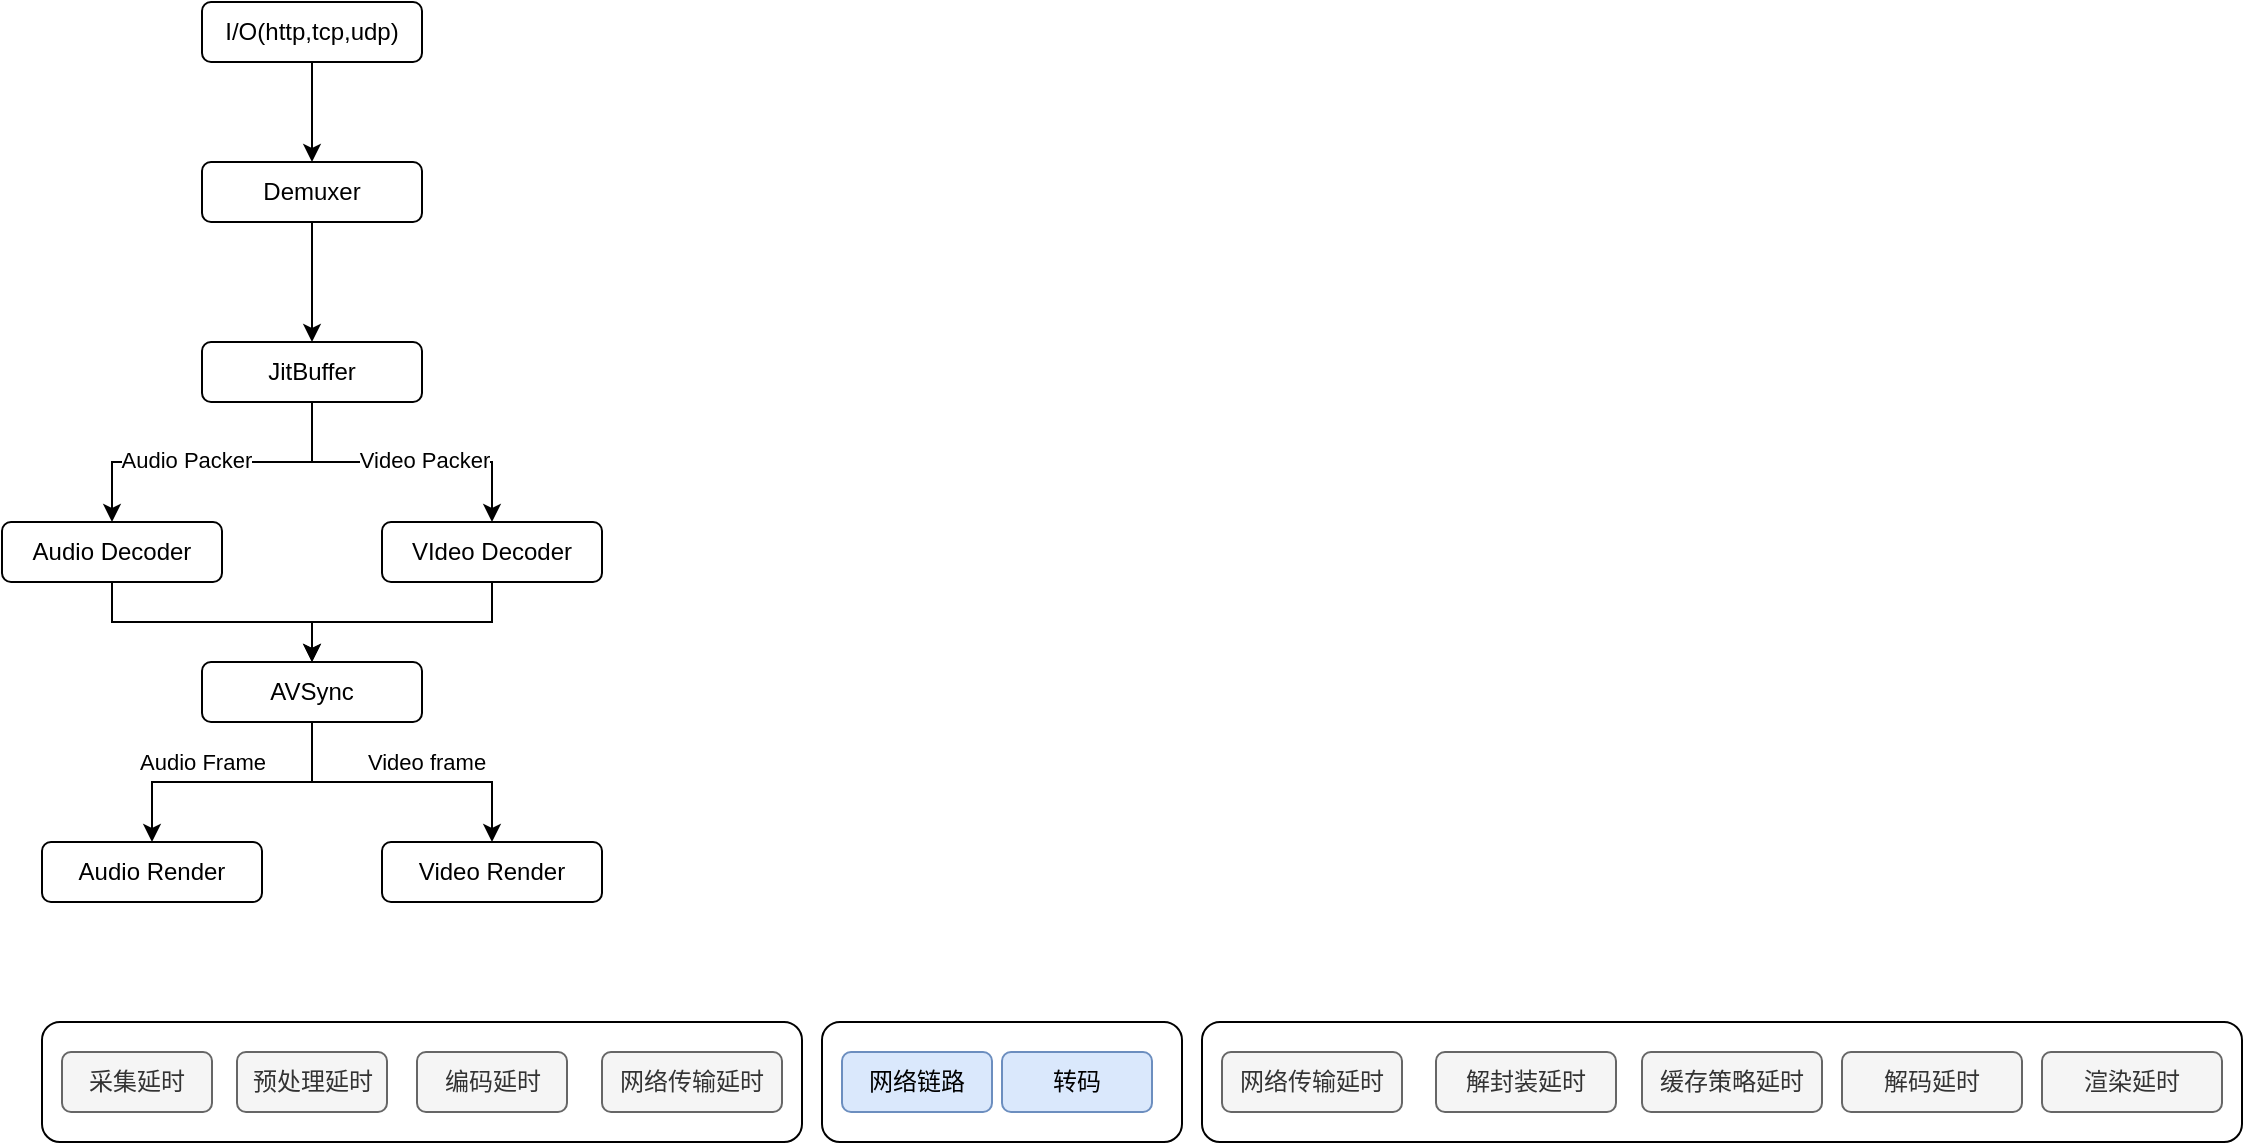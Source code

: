 <mxfile version="13.6.10" type="github">
  <diagram id="BchzcYx-EXeJBUkfAko1" name="Page-1">
    <mxGraphModel dx="782" dy="388" grid="1" gridSize="10" guides="1" tooltips="1" connect="1" arrows="1" fold="1" page="1" pageScale="1" pageWidth="827" pageHeight="1169" math="0" shadow="0">
      <root>
        <mxCell id="0" />
        <mxCell id="1" parent="0" />
        <mxCell id="znY3GRUaQ7Pz4pG9kvOZ-37" value="" style="rounded=1;whiteSpace=wrap;html=1;" vertex="1" parent="1">
          <mxGeometry x="430" y="540" width="180" height="60" as="geometry" />
        </mxCell>
        <mxCell id="znY3GRUaQ7Pz4pG9kvOZ-36" value="" style="rounded=1;whiteSpace=wrap;html=1;" vertex="1" parent="1">
          <mxGeometry x="620" y="540" width="520" height="60" as="geometry" />
        </mxCell>
        <mxCell id="znY3GRUaQ7Pz4pG9kvOZ-35" value="" style="rounded=1;whiteSpace=wrap;html=1;" vertex="1" parent="1">
          <mxGeometry x="40" y="540" width="380" height="60" as="geometry" />
        </mxCell>
        <mxCell id="znY3GRUaQ7Pz4pG9kvOZ-3" value="" style="edgeStyle=orthogonalEdgeStyle;rounded=0;orthogonalLoop=1;jettySize=auto;html=1;" edge="1" parent="1" source="znY3GRUaQ7Pz4pG9kvOZ-1" target="znY3GRUaQ7Pz4pG9kvOZ-2">
          <mxGeometry relative="1" as="geometry" />
        </mxCell>
        <mxCell id="znY3GRUaQ7Pz4pG9kvOZ-1" value="I/O(http,tcp,udp)" style="rounded=1;whiteSpace=wrap;html=1;" vertex="1" parent="1">
          <mxGeometry x="120" y="30" width="110" height="30" as="geometry" />
        </mxCell>
        <mxCell id="znY3GRUaQ7Pz4pG9kvOZ-10" value="" style="edgeStyle=orthogonalEdgeStyle;rounded=0;orthogonalLoop=1;jettySize=auto;html=1;" edge="1" parent="1" source="znY3GRUaQ7Pz4pG9kvOZ-2" target="znY3GRUaQ7Pz4pG9kvOZ-4">
          <mxGeometry relative="1" as="geometry" />
        </mxCell>
        <mxCell id="znY3GRUaQ7Pz4pG9kvOZ-2" value="Demuxer" style="rounded=1;whiteSpace=wrap;html=1;" vertex="1" parent="1">
          <mxGeometry x="120" y="110" width="110" height="30" as="geometry" />
        </mxCell>
        <mxCell id="znY3GRUaQ7Pz4pG9kvOZ-11" style="edgeStyle=orthogonalEdgeStyle;rounded=0;orthogonalLoop=1;jettySize=auto;html=1;exitX=0.5;exitY=1;exitDx=0;exitDy=0;entryX=0.5;entryY=0;entryDx=0;entryDy=0;" edge="1" parent="1" source="znY3GRUaQ7Pz4pG9kvOZ-4" target="znY3GRUaQ7Pz4pG9kvOZ-5">
          <mxGeometry relative="1" as="geometry" />
        </mxCell>
        <mxCell id="znY3GRUaQ7Pz4pG9kvOZ-20" value="Audio Packer" style="edgeLabel;html=1;align=center;verticalAlign=middle;resizable=0;points=[];" vertex="1" connectable="0" parent="znY3GRUaQ7Pz4pG9kvOZ-11">
          <mxGeometry x="0.16" y="-1" relative="1" as="geometry">
            <mxPoint as="offset" />
          </mxGeometry>
        </mxCell>
        <mxCell id="znY3GRUaQ7Pz4pG9kvOZ-12" style="edgeStyle=orthogonalEdgeStyle;rounded=0;orthogonalLoop=1;jettySize=auto;html=1;entryX=0.5;entryY=0;entryDx=0;entryDy=0;" edge="1" parent="1" source="znY3GRUaQ7Pz4pG9kvOZ-4" target="znY3GRUaQ7Pz4pG9kvOZ-6">
          <mxGeometry relative="1" as="geometry" />
        </mxCell>
        <mxCell id="znY3GRUaQ7Pz4pG9kvOZ-21" value="Video Packer" style="edgeLabel;html=1;align=center;verticalAlign=middle;resizable=0;points=[];" vertex="1" connectable="0" parent="znY3GRUaQ7Pz4pG9kvOZ-12">
          <mxGeometry x="0.143" y="1" relative="1" as="geometry">
            <mxPoint as="offset" />
          </mxGeometry>
        </mxCell>
        <mxCell id="znY3GRUaQ7Pz4pG9kvOZ-4" value="JitBuffer" style="rounded=1;whiteSpace=wrap;html=1;" vertex="1" parent="1">
          <mxGeometry x="120" y="200" width="110" height="30" as="geometry" />
        </mxCell>
        <mxCell id="znY3GRUaQ7Pz4pG9kvOZ-13" style="edgeStyle=orthogonalEdgeStyle;rounded=0;orthogonalLoop=1;jettySize=auto;html=1;exitX=0.5;exitY=1;exitDx=0;exitDy=0;entryX=0.5;entryY=0;entryDx=0;entryDy=0;" edge="1" parent="1" source="znY3GRUaQ7Pz4pG9kvOZ-5" target="znY3GRUaQ7Pz4pG9kvOZ-7">
          <mxGeometry relative="1" as="geometry" />
        </mxCell>
        <mxCell id="znY3GRUaQ7Pz4pG9kvOZ-5" value="Audio Decoder" style="rounded=1;whiteSpace=wrap;html=1;" vertex="1" parent="1">
          <mxGeometry x="20" y="290" width="110" height="30" as="geometry" />
        </mxCell>
        <mxCell id="znY3GRUaQ7Pz4pG9kvOZ-14" style="edgeStyle=orthogonalEdgeStyle;rounded=0;orthogonalLoop=1;jettySize=auto;html=1;exitX=0.5;exitY=1;exitDx=0;exitDy=0;entryX=0.5;entryY=0;entryDx=0;entryDy=0;" edge="1" parent="1" source="znY3GRUaQ7Pz4pG9kvOZ-6" target="znY3GRUaQ7Pz4pG9kvOZ-7">
          <mxGeometry relative="1" as="geometry" />
        </mxCell>
        <mxCell id="znY3GRUaQ7Pz4pG9kvOZ-6" value="VIdeo Decoder" style="rounded=1;whiteSpace=wrap;html=1;" vertex="1" parent="1">
          <mxGeometry x="210" y="290" width="110" height="30" as="geometry" />
        </mxCell>
        <mxCell id="znY3GRUaQ7Pz4pG9kvOZ-15" style="edgeStyle=orthogonalEdgeStyle;rounded=0;orthogonalLoop=1;jettySize=auto;html=1;exitX=0.5;exitY=1;exitDx=0;exitDy=0;entryX=0.5;entryY=0;entryDx=0;entryDy=0;" edge="1" parent="1" source="znY3GRUaQ7Pz4pG9kvOZ-7" target="znY3GRUaQ7Pz4pG9kvOZ-8">
          <mxGeometry relative="1" as="geometry" />
        </mxCell>
        <mxCell id="znY3GRUaQ7Pz4pG9kvOZ-17" value="Audio Frame" style="edgeLabel;html=1;align=center;verticalAlign=middle;resizable=0;points=[];" vertex="1" connectable="0" parent="znY3GRUaQ7Pz4pG9kvOZ-15">
          <mxGeometry x="0.143" relative="1" as="geometry">
            <mxPoint x="-5" y="-10" as="offset" />
          </mxGeometry>
        </mxCell>
        <mxCell id="znY3GRUaQ7Pz4pG9kvOZ-16" style="edgeStyle=orthogonalEdgeStyle;rounded=0;orthogonalLoop=1;jettySize=auto;html=1;entryX=0.5;entryY=0;entryDx=0;entryDy=0;" edge="1" parent="1" source="znY3GRUaQ7Pz4pG9kvOZ-7" target="znY3GRUaQ7Pz4pG9kvOZ-9">
          <mxGeometry relative="1" as="geometry" />
        </mxCell>
        <mxCell id="znY3GRUaQ7Pz4pG9kvOZ-18" value="Video frame" style="edgeLabel;html=1;align=center;verticalAlign=middle;resizable=0;points=[];" vertex="1" connectable="0" parent="znY3GRUaQ7Pz4pG9kvOZ-16">
          <mxGeometry x="0.16" y="-4" relative="1" as="geometry">
            <mxPoint y="-14" as="offset" />
          </mxGeometry>
        </mxCell>
        <mxCell id="znY3GRUaQ7Pz4pG9kvOZ-7" value="AVSync" style="rounded=1;whiteSpace=wrap;html=1;" vertex="1" parent="1">
          <mxGeometry x="120" y="360" width="110" height="30" as="geometry" />
        </mxCell>
        <mxCell id="znY3GRUaQ7Pz4pG9kvOZ-8" value="Audio Render" style="rounded=1;whiteSpace=wrap;html=1;" vertex="1" parent="1">
          <mxGeometry x="40" y="450" width="110" height="30" as="geometry" />
        </mxCell>
        <mxCell id="znY3GRUaQ7Pz4pG9kvOZ-9" value="Video Render" style="rounded=1;whiteSpace=wrap;html=1;" vertex="1" parent="1">
          <mxGeometry x="210" y="450" width="110" height="30" as="geometry" />
        </mxCell>
        <mxCell id="znY3GRUaQ7Pz4pG9kvOZ-22" value="采集延时" style="rounded=1;whiteSpace=wrap;html=1;fillColor=#f5f5f5;strokeColor=#666666;fontColor=#333333;" vertex="1" parent="1">
          <mxGeometry x="50" y="555" width="75" height="30" as="geometry" />
        </mxCell>
        <mxCell id="znY3GRUaQ7Pz4pG9kvOZ-23" value="预处理延时" style="rounded=1;whiteSpace=wrap;html=1;fillColor=#f5f5f5;strokeColor=#666666;fontColor=#333333;" vertex="1" parent="1">
          <mxGeometry x="137.5" y="555" width="75" height="30" as="geometry" />
        </mxCell>
        <mxCell id="znY3GRUaQ7Pz4pG9kvOZ-24" value="编码延时" style="rounded=1;whiteSpace=wrap;html=1;fillColor=#f5f5f5;strokeColor=#666666;fontColor=#333333;" vertex="1" parent="1">
          <mxGeometry x="227.5" y="555" width="75" height="30" as="geometry" />
        </mxCell>
        <mxCell id="znY3GRUaQ7Pz4pG9kvOZ-25" value="网络传输延时" style="rounded=1;whiteSpace=wrap;html=1;fillColor=#f5f5f5;strokeColor=#666666;fontColor=#333333;" vertex="1" parent="1">
          <mxGeometry x="320" y="555" width="90" height="30" as="geometry" />
        </mxCell>
        <mxCell id="znY3GRUaQ7Pz4pG9kvOZ-27" value="转码" style="rounded=1;whiteSpace=wrap;html=1;fillColor=#dae8fc;strokeColor=#6c8ebf;" vertex="1" parent="1">
          <mxGeometry x="520" y="555" width="75" height="30" as="geometry" />
        </mxCell>
        <mxCell id="znY3GRUaQ7Pz4pG9kvOZ-28" value="网络链路" style="rounded=1;whiteSpace=wrap;html=1;fillColor=#dae8fc;strokeColor=#6c8ebf;" vertex="1" parent="1">
          <mxGeometry x="440" y="555" width="75" height="30" as="geometry" />
        </mxCell>
        <mxCell id="znY3GRUaQ7Pz4pG9kvOZ-29" value="网络传输延时" style="rounded=1;whiteSpace=wrap;html=1;fillColor=#f5f5f5;strokeColor=#666666;fontColor=#333333;" vertex="1" parent="1">
          <mxGeometry x="630" y="555" width="90" height="30" as="geometry" />
        </mxCell>
        <mxCell id="znY3GRUaQ7Pz4pG9kvOZ-31" value="解封装延时" style="rounded=1;whiteSpace=wrap;html=1;fillColor=#f5f5f5;strokeColor=#666666;fontColor=#333333;" vertex="1" parent="1">
          <mxGeometry x="737" y="555" width="90" height="30" as="geometry" />
        </mxCell>
        <mxCell id="znY3GRUaQ7Pz4pG9kvOZ-32" value="缓存策略延时" style="rounded=1;whiteSpace=wrap;html=1;fillColor=#f5f5f5;strokeColor=#666666;fontColor=#333333;" vertex="1" parent="1">
          <mxGeometry x="840" y="555" width="90" height="30" as="geometry" />
        </mxCell>
        <mxCell id="znY3GRUaQ7Pz4pG9kvOZ-33" value="解码延时" style="rounded=1;whiteSpace=wrap;html=1;fillColor=#f5f5f5;strokeColor=#666666;fontColor=#333333;" vertex="1" parent="1">
          <mxGeometry x="940" y="555" width="90" height="30" as="geometry" />
        </mxCell>
        <mxCell id="znY3GRUaQ7Pz4pG9kvOZ-34" value="渲染延时" style="rounded=1;whiteSpace=wrap;html=1;fillColor=#f5f5f5;strokeColor=#666666;fontColor=#333333;" vertex="1" parent="1">
          <mxGeometry x="1040" y="555" width="90" height="30" as="geometry" />
        </mxCell>
      </root>
    </mxGraphModel>
  </diagram>
</mxfile>
